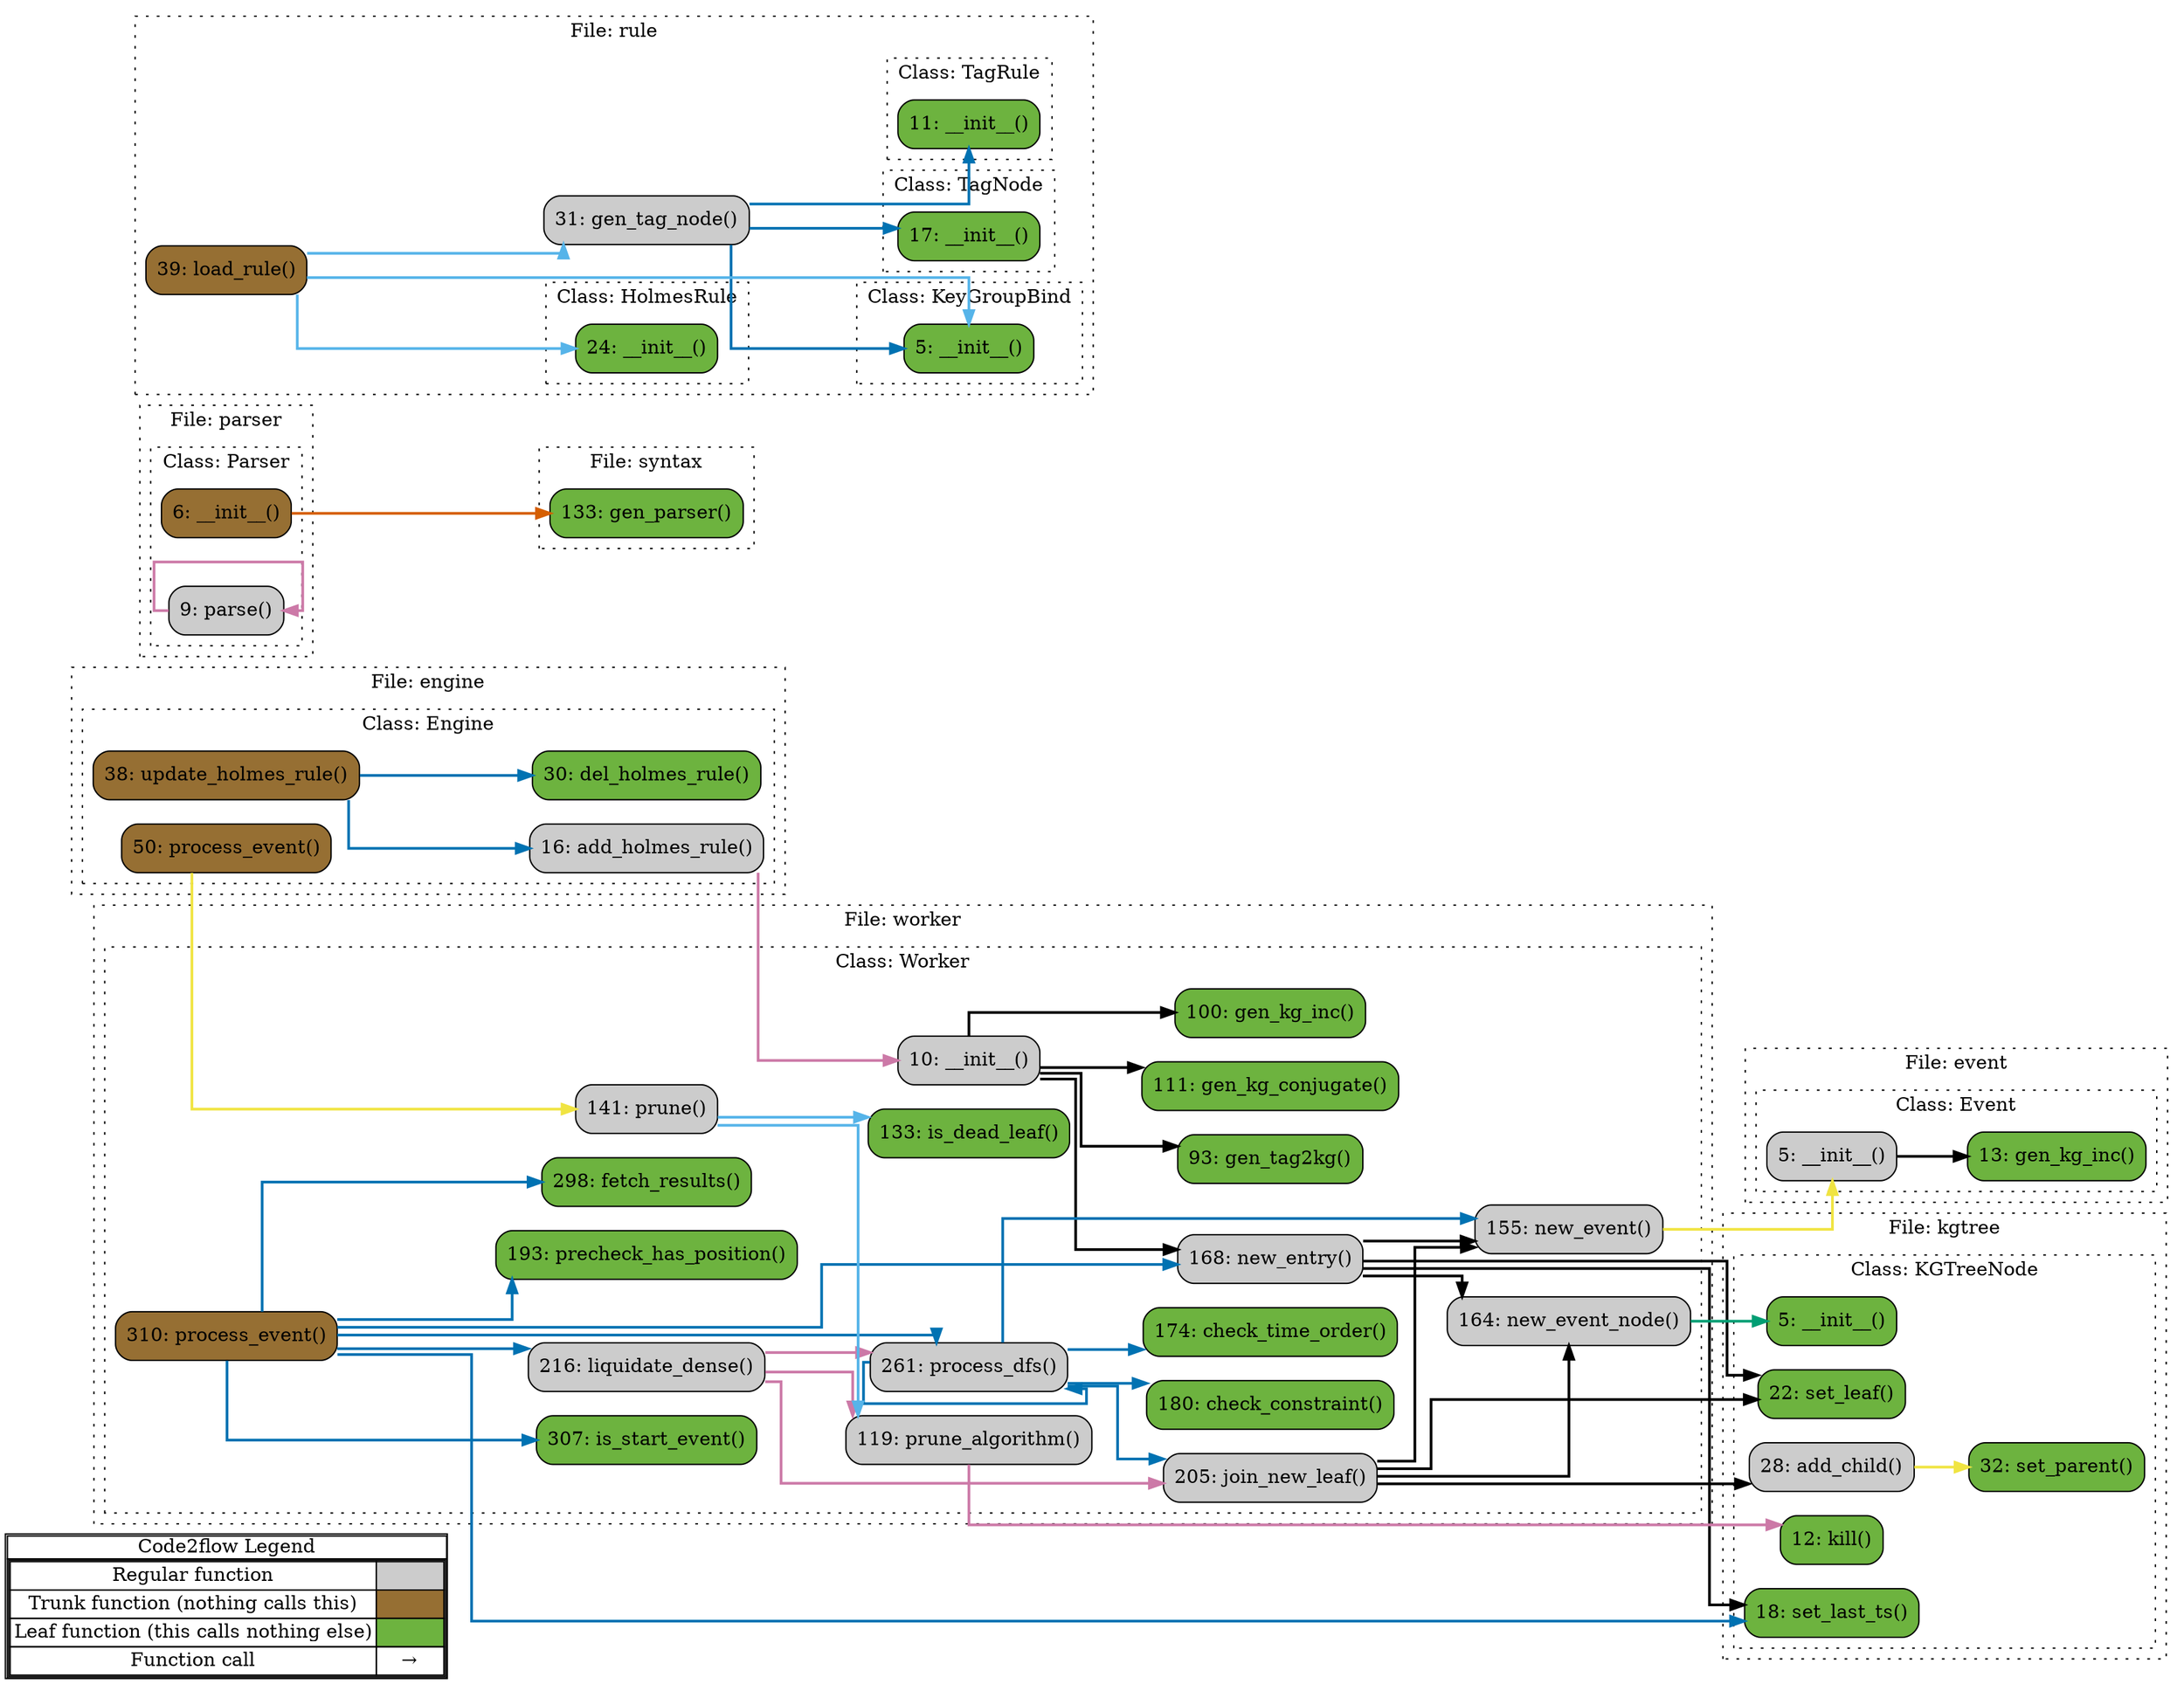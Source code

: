 digraph G {
concentrate=true;
splines="ortho";
rankdir="LR";
subgraph legend{
    rank = min;
    label = "legend";
    Legend [shape=none, margin=0, label = <
        <table cellspacing="0" cellpadding="0" border="1"><tr><td>Code2flow Legend</td></tr><tr><td>
        <table cellspacing="0">
        <tr><td>Regular function</td><td width="50px" bgcolor='#cccccc'></td></tr>
        <tr><td>Trunk function (nothing calls this)</td><td bgcolor='#966F33'></td></tr>
        <tr><td>Leaf function (this calls nothing else)</td><td bgcolor='#6db33f'></td></tr>
        <tr><td>Function call</td><td><font color='black'>&#8594;</font></td></tr>
        </table></td></tr></table>
        >];
}node_cf644b0f [label="16: add_holmes_rule()" name="engine::Engine.add_holmes_rule" shape="rect" style="rounded,filled" fillcolor="#cccccc" ];
node_3092c227 [label="30: del_holmes_rule()" name="engine::Engine.del_holmes_rule" shape="rect" style="rounded,filled" fillcolor="#6db33f" ];
node_36d563d4 [label="50: process_event()" name="engine::Engine.process_event" shape="rect" style="rounded,filled" fillcolor="#966F33" ];
node_23dae0c5 [label="38: update_holmes_rule()" name="engine::Engine.update_holmes_rule" shape="rect" style="rounded,filled" fillcolor="#966F33" ];
node_3bb84908 [label="5: __init__()" name="event::Event.__init__" shape="rect" style="rounded,filled" fillcolor="#cccccc" ];
node_4110b5e3 [label="13: gen_kg_inc()" name="event::Event.gen_kg_inc" shape="rect" style="rounded,filled" fillcolor="#6db33f" ];
node_1ce73ba7 [label="5: __init__()" name="kgtree::KGTreeNode.__init__" shape="rect" style="rounded,filled" fillcolor="#6db33f" ];
node_70ac92d4 [label="28: add_child()" name="kgtree::KGTreeNode.add_child" shape="rect" style="rounded,filled" fillcolor="#cccccc" ];
node_333fa12c [label="12: kill()" name="kgtree::KGTreeNode.kill" shape="rect" style="rounded,filled" fillcolor="#6db33f" ];
node_a399effd [label="18: set_last_ts()" name="kgtree::KGTreeNode.set_last_ts" shape="rect" style="rounded,filled" fillcolor="#6db33f" ];
node_20dc3efb [label="22: set_leaf()" name="kgtree::KGTreeNode.set_leaf" shape="rect" style="rounded,filled" fillcolor="#6db33f" ];
node_edac1b6c [label="32: set_parent()" name="kgtree::KGTreeNode.set_parent" shape="rect" style="rounded,filled" fillcolor="#6db33f" ];
node_e28cb276 [label="6: __init__()" name="parser::Parser.__init__" shape="rect" style="rounded,filled" fillcolor="#966F33" ];
node_e5c57d9f [label="9: parse()" name="parser::Parser.parse" shape="rect" style="rounded,filled" fillcolor="#cccccc" ];
node_ed9e70e1 [label="24: __init__()" name="rule::HolmesRule.__init__" shape="rect" style="rounded,filled" fillcolor="#6db33f" ];
node_99642ddf [label="5: __init__()" name="rule::KeyGroupBind.__init__" shape="rect" style="rounded,filled" fillcolor="#6db33f" ];
node_d49514b5 [label="17: __init__()" name="rule::TagNode.__init__" shape="rect" style="rounded,filled" fillcolor="#6db33f" ];
node_275e3363 [label="11: __init__()" name="rule::TagRule.__init__" shape="rect" style="rounded,filled" fillcolor="#6db33f" ];
node_30c1913d [label="31: gen_tag_node()" name="rule::gen_tag_node" shape="rect" style="rounded,filled" fillcolor="#cccccc" ];
node_450cb492 [label="39: load_rule()" name="rule::load_rule" shape="rect" style="rounded,filled" fillcolor="#966F33" ];
node_89ce7930 [label="133: gen_parser()" name="syntax::gen_parser" shape="rect" style="rounded,filled" fillcolor="#6db33f" ];
node_439bdb08 [label="10: __init__()" name="worker::Worker.__init__" shape="rect" style="rounded,filled" fillcolor="#cccccc" ];
node_6214c7d0 [label="180: check_constraint()" name="worker::Worker.check_constraint" shape="rect" style="rounded,filled" fillcolor="#6db33f" ];
node_c88623c1 [label="174: check_time_order()" name="worker::Worker.check_time_order" shape="rect" style="rounded,filled" fillcolor="#6db33f" ];
node_9e49d2fb [label="298: fetch_results()" name="worker::Worker.fetch_results" shape="rect" style="rounded,filled" fillcolor="#6db33f" ];
node_2337580d [label="111: gen_kg_conjugate()" name="worker::Worker.gen_kg_conjugate" shape="rect" style="rounded,filled" fillcolor="#6db33f" ];
node_703cd551 [label="100: gen_kg_inc()" name="worker::Worker.gen_kg_inc" shape="rect" style="rounded,filled" fillcolor="#6db33f" ];
node_12688d37 [label="93: gen_tag2kg()" name="worker::Worker.gen_tag2kg" shape="rect" style="rounded,filled" fillcolor="#6db33f" ];
node_cfcd3897 [label="133: is_dead_leaf()" name="worker::Worker.is_dead_leaf" shape="rect" style="rounded,filled" fillcolor="#6db33f" ];
node_a21bd452 [label="307: is_start_event()" name="worker::Worker.is_start_event" shape="rect" style="rounded,filled" fillcolor="#6db33f" ];
node_9e143680 [label="205: join_new_leaf()" name="worker::Worker.join_new_leaf" shape="rect" style="rounded,filled" fillcolor="#cccccc" ];
node_c602a23f [label="216: liquidate_dense()" name="worker::Worker.liquidate_dense" shape="rect" style="rounded,filled" fillcolor="#cccccc" ];
node_49107e70 [label="168: new_entry()" name="worker::Worker.new_entry" shape="rect" style="rounded,filled" fillcolor="#cccccc" ];
node_62b573bc [label="155: new_event()" name="worker::Worker.new_event" shape="rect" style="rounded,filled" fillcolor="#cccccc" ];
node_847ba293 [label="164: new_event_node()" name="worker::Worker.new_event_node" shape="rect" style="rounded,filled" fillcolor="#cccccc" ];
node_c5f3d3d0 [label="193: precheck_has_position()" name="worker::Worker.precheck_has_position" shape="rect" style="rounded,filled" fillcolor="#6db33f" ];
node_0d9be52d [label="261: process_dfs()" name="worker::Worker.process_dfs" shape="rect" style="rounded,filled" fillcolor="#cccccc" ];
node_a2e138dd [label="310: process_event()" name="worker::Worker.process_event" shape="rect" style="rounded,filled" fillcolor="#966F33" ];
node_159e712a [label="141: prune()" name="worker::Worker.prune" shape="rect" style="rounded,filled" fillcolor="#cccccc" ];
node_956b8897 [label="119: prune_algorithm()" name="worker::Worker.prune_algorithm" shape="rect" style="rounded,filled" fillcolor="#cccccc" ];
node_cf644b0f -> node_439bdb08 [color="#CC79A7" penwidth="2"];
node_36d563d4 -> node_159e712a [color="#F0E442" penwidth="2"];
node_23dae0c5 -> node_cf644b0f [color="#0072B2" penwidth="2"];
node_23dae0c5 -> node_3092c227 [color="#0072B2" penwidth="2"];
node_3bb84908 -> node_4110b5e3 [color="#000000" penwidth="2"];
node_70ac92d4 -> node_edac1b6c [color="#F0E442" penwidth="2"];
node_e28cb276 -> node_89ce7930 [color="#D55E00" penwidth="2"];
node_e5c57d9f -> node_e5c57d9f [color="#CC79A7" penwidth="2"];
node_30c1913d -> node_99642ddf [color="#0072B2" penwidth="2"];
node_30c1913d -> node_d49514b5 [color="#0072B2" penwidth="2"];
node_30c1913d -> node_275e3363 [color="#0072B2" penwidth="2"];
node_450cb492 -> node_ed9e70e1 [color="#56B4E9" penwidth="2"];
node_450cb492 -> node_99642ddf [color="#56B4E9" penwidth="2"];
node_450cb492 -> node_30c1913d [color="#56B4E9" penwidth="2"];
node_450cb492 -> node_30c1913d [color="#56B4E9" penwidth="2"];
node_439bdb08 -> node_2337580d [color="#000000" penwidth="2"];
node_439bdb08 -> node_703cd551 [color="#000000" penwidth="2"];
node_439bdb08 -> node_12688d37 [color="#000000" penwidth="2"];
node_439bdb08 -> node_49107e70 [color="#000000" penwidth="2"];
node_9e143680 -> node_70ac92d4 [color="#000000" penwidth="2"];
node_9e143680 -> node_20dc3efb [color="#000000" penwidth="2"];
node_9e143680 -> node_62b573bc [color="#000000" penwidth="2"];
node_9e143680 -> node_847ba293 [color="#000000" penwidth="2"];
node_9e143680 -> node_847ba293 [color="#000000" penwidth="2"];
node_c602a23f -> node_9e143680 [color="#CC79A7" penwidth="2"];
node_c602a23f -> node_0d9be52d [color="#CC79A7" penwidth="2"];
node_c602a23f -> node_956b8897 [color="#CC79A7" penwidth="2"];
node_49107e70 -> node_a399effd [color="#000000" penwidth="2"];
node_49107e70 -> node_20dc3efb [color="#000000" penwidth="2"];
node_49107e70 -> node_62b573bc [color="#000000" penwidth="2"];
node_49107e70 -> node_847ba293 [color="#000000" penwidth="2"];
node_62b573bc -> node_3bb84908 [color="#F0E442" penwidth="2"];
node_847ba293 -> node_1ce73ba7 [color="#009E73" penwidth="2"];
node_0d9be52d -> node_6214c7d0 [color="#0072B2" penwidth="2"];
node_0d9be52d -> node_6214c7d0 [color="#0072B2" penwidth="2"];
node_0d9be52d -> node_c88623c1 [color="#0072B2" penwidth="2"];
node_0d9be52d -> node_c88623c1 [color="#0072B2" penwidth="2"];
node_0d9be52d -> node_9e143680 [color="#0072B2" penwidth="2"];
node_0d9be52d -> node_62b573bc [color="#0072B2" penwidth="2"];
node_0d9be52d -> node_0d9be52d [color="#0072B2" penwidth="2"];
node_a2e138dd -> node_a399effd [color="#0072B2" penwidth="2"];
node_a2e138dd -> node_9e49d2fb [color="#0072B2" penwidth="2"];
node_a2e138dd -> node_a21bd452 [color="#0072B2" penwidth="2"];
node_a2e138dd -> node_a21bd452 [color="#0072B2" penwidth="2"];
node_a2e138dd -> node_c602a23f [color="#0072B2" penwidth="2"];
node_a2e138dd -> node_49107e70 [color="#0072B2" penwidth="2"];
node_a2e138dd -> node_c5f3d3d0 [color="#0072B2" penwidth="2"];
node_a2e138dd -> node_0d9be52d [color="#0072B2" penwidth="2"];
node_159e712a -> node_cfcd3897 [color="#56B4E9" penwidth="2"];
node_159e712a -> node_956b8897 [color="#56B4E9" penwidth="2"];
node_956b8897 -> node_333fa12c [color="#CC79A7" penwidth="2"];
subgraph cluster_22c8f86d {
    label="File: engine";
    name="engine";
    style="filled";
    graph[style=dotted];
    subgraph cluster_111656a7 {
        node_cf644b0f node_3092c227 node_23dae0c5 node_36d563d4;
        label="Class: Engine";
        name="Engine";
        style="filled";
        graph[style=dotted];
    };
};
subgraph cluster_f0faae9d {
    label="File: event";
    name="event";
    style="filled";
    graph[style=dotted];
    subgraph cluster_f5659f4a {
        node_3bb84908 node_4110b5e3;
        label="Class: Event";
        name="Event";
        style="filled";
        graph[style=dotted];
    };
};
subgraph cluster_29eca0b2 {
    label="File: kgtree";
    name="kgtree";
    style="filled";
    graph[style=dotted];
    subgraph cluster_bbf2e818 {
        node_1ce73ba7 node_333fa12c node_a399effd node_20dc3efb node_70ac92d4 node_edac1b6c;
        label="Class: KGTreeNode";
        name="KGTreeNode";
        style="filled";
        graph[style=dotted];
    };
};
subgraph cluster_e7a59a28 {
    label="File: parser";
    name="parser";
    style="filled";
    graph[style=dotted];
    subgraph cluster_f9d4973e {
        node_e28cb276 node_e5c57d9f;
        label="Class: Parser";
        name="Parser";
        style="filled";
        graph[style=dotted];
    };
};
subgraph cluster_02c5c1a9 {
    node_30c1913d node_450cb492;
    label="File: rule";
    name="rule";
    style="filled";
    graph[style=dotted];
    subgraph cluster_193e05f4 {
        node_99642ddf;
        label="Class: KeyGroupBind";
        name="KeyGroupBind";
        style="filled";
        graph[style=dotted];
    };
    subgraph cluster_1768e984 {
        node_275e3363;
        label="Class: TagRule";
        name="TagRule";
        style="filled";
        graph[style=dotted];
    };
    subgraph cluster_cb2f16ee {
        node_d49514b5;
        label="Class: TagNode";
        name="TagNode";
        style="filled";
        graph[style=dotted];
    };
    subgraph cluster_22498770 {
        node_ed9e70e1;
        label="Class: HolmesRule";
        name="HolmesRule";
        style="filled";
        graph[style=dotted];
    };
};
subgraph cluster_e162438a {
    node_89ce7930;
    label="File: syntax";
    name="syntax";
    style="filled";
    graph[style=dotted];
};
subgraph cluster_3054f5fd {
    label="File: worker";
    name="worker";
    style="filled";
    graph[style=dotted];
    subgraph cluster_3a7307c5 {
        node_439bdb08 node_12688d37 node_703cd551 node_2337580d node_956b8897 node_cfcd3897 node_159e712a node_62b573bc node_847ba293 node_49107e70 node_c88623c1 node_6214c7d0 node_c5f3d3d0 node_9e143680 node_c602a23f node_0d9be52d node_9e49d2fb node_a21bd452 node_a2e138dd;
        label="Class: Worker";
        name="Worker";
        style="filled";
        graph[style=dotted];
    };
};
}
